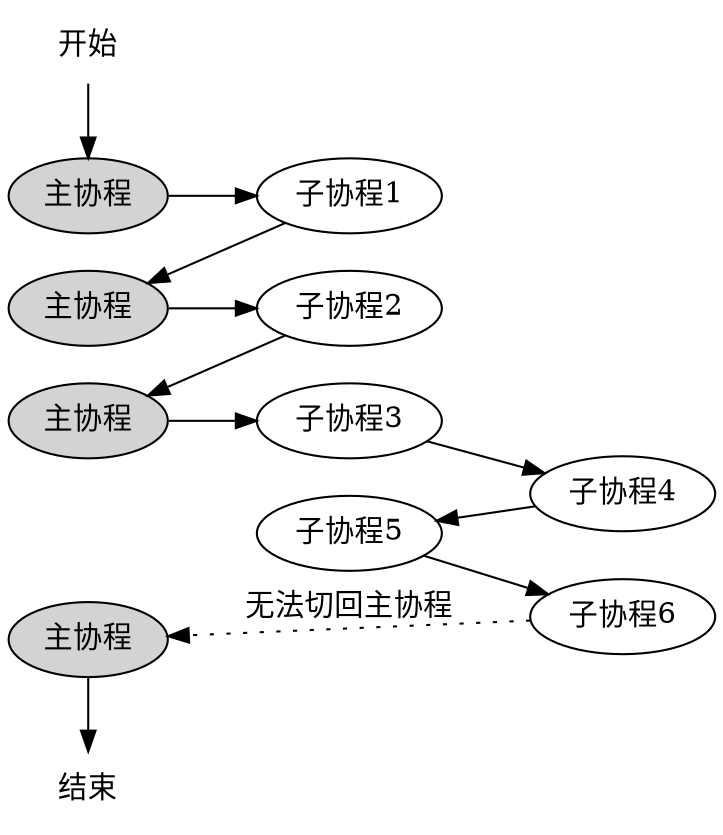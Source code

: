 # 非对称协程，bad example

digraph asymmetric_fiber {
    rankdir=LR;
    
    start [label="开始" shape=none style=""];
    main1 [label = "主协程" style=filled];
    main2 [label = "主协程" style=filled];
    main3 [label = "主协程" style=filled];
    main4 [label = "主协程" style=filled];
    end [label="结束" shape=none style=""];
    {rank=same; start main1 main2 main3 main4 end;}
    

    sub1 [label="子协程1"];
    sub2 [label="子协程2"];
    sub3 [label="子协程3"];
    sub5 [label="子协程5"];
    {rank=same; sub1 sub2 sub3 sub5;}

    sub4 [label="子协程4"];
    sub6 [label="子协程6"];
    {rank=same; sub4 sub6;}

    start -> main1;
    main1 -> sub1;
    sub1 -> main2;
    main2 -> sub2;
    sub2 -> main3;
    main3 -> sub3;
    sub3 -> sub4;
    sub4 -> sub5;
    sub5 -> sub6;
    sub6 -> main4 [label="无法切回主协程" style=dotted];
    main4 -> end;
}